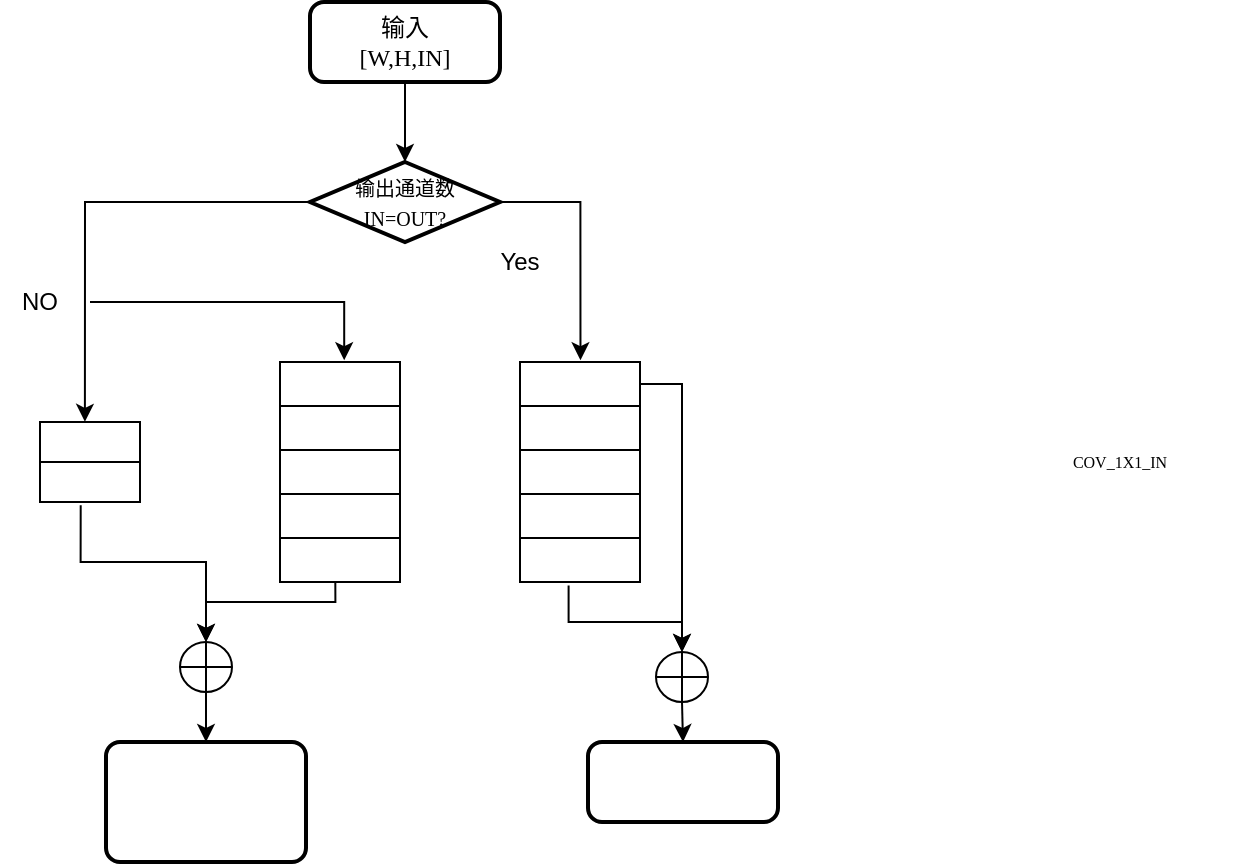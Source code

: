 <mxfile version="14.6.6" type="github">
  <diagram id="wYmVLpmAnNn81bupKIBR" name="第 1 页">
    <mxGraphModel dx="834" dy="471" grid="1" gridSize="10" guides="1" tooltips="1" connect="1" arrows="1" fold="1" page="1" pageScale="1" pageWidth="850" pageHeight="1100" math="0" shadow="0">
      <root>
        <mxCell id="0" />
        <mxCell id="1" parent="0" />
        <mxCell id="jyxkSqsDHHUgolSDFSHO-33" style="edgeStyle=orthogonalEdgeStyle;rounded=0;orthogonalLoop=1;jettySize=auto;html=1;exitX=0.5;exitY=1;exitDx=0;exitDy=0;entryX=0.5;entryY=0;entryDx=0;entryDy=0;entryPerimeter=0;" edge="1" parent="1" source="jyxkSqsDHHUgolSDFSHO-1" target="jyxkSqsDHHUgolSDFSHO-2">
          <mxGeometry relative="1" as="geometry" />
        </mxCell>
        <mxCell id="jyxkSqsDHHUgolSDFSHO-1" value="&lt;font face=&quot;Times New Roman&quot;&gt;输入&lt;br&gt;[W,H,IN]&lt;/font&gt;" style="rounded=1;whiteSpace=wrap;html=1;absoluteArcSize=1;arcSize=14;strokeWidth=2;" vertex="1" parent="1">
          <mxGeometry x="285" y="160" width="95" height="40" as="geometry" />
        </mxCell>
        <mxCell id="jyxkSqsDHHUgolSDFSHO-34" style="edgeStyle=orthogonalEdgeStyle;rounded=0;orthogonalLoop=1;jettySize=auto;html=1;exitX=1;exitY=0.5;exitDx=0;exitDy=0;exitPerimeter=0;entryX=0.504;entryY=-0.04;entryDx=0;entryDy=0;entryPerimeter=0;" edge="1" parent="1" source="jyxkSqsDHHUgolSDFSHO-2" target="jyxkSqsDHHUgolSDFSHO-15">
          <mxGeometry relative="1" as="geometry" />
        </mxCell>
        <mxCell id="jyxkSqsDHHUgolSDFSHO-35" style="edgeStyle=orthogonalEdgeStyle;rounded=0;orthogonalLoop=1;jettySize=auto;html=1;exitX=0;exitY=0.5;exitDx=0;exitDy=0;exitPerimeter=0;entryX=0.449;entryY=-0.004;entryDx=0;entryDy=0;entryPerimeter=0;" edge="1" parent="1" source="jyxkSqsDHHUgolSDFSHO-2" target="jyxkSqsDHHUgolSDFSHO-26">
          <mxGeometry relative="1" as="geometry" />
        </mxCell>
        <mxCell id="jyxkSqsDHHUgolSDFSHO-2" value="&lt;font style=&quot;font-size: 10px&quot; face=&quot;Times New Roman&quot;&gt;输出通道数&lt;br style=&quot;font-size: 10px&quot;&gt;IN=OUT?&lt;/font&gt;" style="strokeWidth=2;html=1;shape=mxgraph.flowchart.decision;whiteSpace=wrap;" vertex="1" parent="1">
          <mxGeometry x="285" y="240" width="95" height="40" as="geometry" />
        </mxCell>
        <mxCell id="jyxkSqsDHHUgolSDFSHO-3" value="" style="shape=table;html=1;whiteSpace=wrap;startSize=0;container=1;collapsible=0;childLayout=tableLayout;" vertex="1" parent="1">
          <mxGeometry x="270" y="340" width="60" height="110" as="geometry" />
        </mxCell>
        <mxCell id="jyxkSqsDHHUgolSDFSHO-4" value="" style="shape=partialRectangle;html=1;whiteSpace=wrap;collapsible=0;dropTarget=0;pointerEvents=0;fillColor=none;top=0;left=0;bottom=0;right=0;points=[[0,0.5],[1,0.5]];portConstraint=eastwest;" vertex="1" parent="jyxkSqsDHHUgolSDFSHO-3">
          <mxGeometry width="60" height="22" as="geometry" />
        </mxCell>
        <mxCell id="jyxkSqsDHHUgolSDFSHO-5" value="" style="shape=partialRectangle;html=1;whiteSpace=wrap;connectable=0;overflow=hidden;fillColor=none;top=0;left=0;bottom=0;right=0;" vertex="1" parent="jyxkSqsDHHUgolSDFSHO-4">
          <mxGeometry width="60" height="22" as="geometry" />
        </mxCell>
        <mxCell id="jyxkSqsDHHUgolSDFSHO-6" value="" style="shape=partialRectangle;html=1;whiteSpace=wrap;collapsible=0;dropTarget=0;pointerEvents=0;fillColor=none;top=0;left=0;bottom=0;right=0;points=[[0,0.5],[1,0.5]];portConstraint=eastwest;" vertex="1" parent="jyxkSqsDHHUgolSDFSHO-3">
          <mxGeometry y="22" width="60" height="22" as="geometry" />
        </mxCell>
        <mxCell id="jyxkSqsDHHUgolSDFSHO-7" value="" style="shape=partialRectangle;html=1;whiteSpace=wrap;connectable=0;overflow=hidden;fillColor=none;top=0;left=0;bottom=0;right=0;" vertex="1" parent="jyxkSqsDHHUgolSDFSHO-6">
          <mxGeometry width="60" height="22" as="geometry" />
        </mxCell>
        <mxCell id="jyxkSqsDHHUgolSDFSHO-8" value="" style="shape=partialRectangle;html=1;whiteSpace=wrap;collapsible=0;dropTarget=0;pointerEvents=0;fillColor=none;top=0;left=0;bottom=0;right=0;points=[[0,0.5],[1,0.5]];portConstraint=eastwest;" vertex="1" parent="jyxkSqsDHHUgolSDFSHO-3">
          <mxGeometry y="44" width="60" height="22" as="geometry" />
        </mxCell>
        <mxCell id="jyxkSqsDHHUgolSDFSHO-9" value="" style="shape=partialRectangle;html=1;whiteSpace=wrap;connectable=0;overflow=hidden;fillColor=none;top=0;left=0;bottom=0;right=0;" vertex="1" parent="jyxkSqsDHHUgolSDFSHO-8">
          <mxGeometry width="60" height="22" as="geometry" />
        </mxCell>
        <mxCell id="jyxkSqsDHHUgolSDFSHO-10" value="" style="shape=partialRectangle;html=1;whiteSpace=wrap;collapsible=0;dropTarget=0;pointerEvents=0;fillColor=none;top=0;left=0;bottom=0;right=0;points=[[0,0.5],[1,0.5]];portConstraint=eastwest;" vertex="1" parent="jyxkSqsDHHUgolSDFSHO-3">
          <mxGeometry y="66" width="60" height="22" as="geometry" />
        </mxCell>
        <mxCell id="jyxkSqsDHHUgolSDFSHO-11" value="" style="shape=partialRectangle;html=1;whiteSpace=wrap;connectable=0;overflow=hidden;fillColor=none;top=0;left=0;bottom=0;right=0;" vertex="1" parent="jyxkSqsDHHUgolSDFSHO-10">
          <mxGeometry width="60" height="22" as="geometry" />
        </mxCell>
        <mxCell id="jyxkSqsDHHUgolSDFSHO-12" value="" style="shape=partialRectangle;html=1;whiteSpace=wrap;collapsible=0;dropTarget=0;pointerEvents=0;fillColor=none;top=0;left=0;bottom=0;right=0;points=[[0,0.5],[1,0.5]];portConstraint=eastwest;" vertex="1" parent="jyxkSqsDHHUgolSDFSHO-3">
          <mxGeometry y="88" width="60" height="22" as="geometry" />
        </mxCell>
        <mxCell id="jyxkSqsDHHUgolSDFSHO-13" value="" style="shape=partialRectangle;html=1;whiteSpace=wrap;connectable=0;overflow=hidden;fillColor=none;top=0;left=0;bottom=0;right=0;" vertex="1" parent="jyxkSqsDHHUgolSDFSHO-12">
          <mxGeometry width="60" height="22" as="geometry" />
        </mxCell>
        <mxCell id="jyxkSqsDHHUgolSDFSHO-14" value="" style="shape=table;html=1;whiteSpace=wrap;startSize=0;container=1;collapsible=0;childLayout=tableLayout;" vertex="1" parent="1">
          <mxGeometry x="390" y="340" width="60" height="110" as="geometry" />
        </mxCell>
        <mxCell id="jyxkSqsDHHUgolSDFSHO-15" value="" style="shape=partialRectangle;html=1;whiteSpace=wrap;collapsible=0;dropTarget=0;pointerEvents=0;fillColor=none;top=0;left=0;bottom=0;right=0;points=[[0,0.5],[1,0.5]];portConstraint=eastwest;" vertex="1" parent="jyxkSqsDHHUgolSDFSHO-14">
          <mxGeometry width="60" height="22" as="geometry" />
        </mxCell>
        <mxCell id="jyxkSqsDHHUgolSDFSHO-16" value="" style="shape=partialRectangle;html=1;whiteSpace=wrap;connectable=0;overflow=hidden;fillColor=none;top=0;left=0;bottom=0;right=0;" vertex="1" parent="jyxkSqsDHHUgolSDFSHO-15">
          <mxGeometry width="60" height="22" as="geometry" />
        </mxCell>
        <mxCell id="jyxkSqsDHHUgolSDFSHO-17" value="" style="shape=partialRectangle;html=1;whiteSpace=wrap;collapsible=0;dropTarget=0;pointerEvents=0;fillColor=none;top=0;left=0;bottom=0;right=0;points=[[0,0.5],[1,0.5]];portConstraint=eastwest;" vertex="1" parent="jyxkSqsDHHUgolSDFSHO-14">
          <mxGeometry y="22" width="60" height="22" as="geometry" />
        </mxCell>
        <mxCell id="jyxkSqsDHHUgolSDFSHO-18" value="" style="shape=partialRectangle;html=1;whiteSpace=wrap;connectable=0;overflow=hidden;fillColor=none;top=0;left=0;bottom=0;right=0;" vertex="1" parent="jyxkSqsDHHUgolSDFSHO-17">
          <mxGeometry width="60" height="22" as="geometry" />
        </mxCell>
        <mxCell id="jyxkSqsDHHUgolSDFSHO-19" value="" style="shape=partialRectangle;html=1;whiteSpace=wrap;collapsible=0;dropTarget=0;pointerEvents=0;fillColor=none;top=0;left=0;bottom=0;right=0;points=[[0,0.5],[1,0.5]];portConstraint=eastwest;" vertex="1" parent="jyxkSqsDHHUgolSDFSHO-14">
          <mxGeometry y="44" width="60" height="22" as="geometry" />
        </mxCell>
        <mxCell id="jyxkSqsDHHUgolSDFSHO-20" value="" style="shape=partialRectangle;html=1;whiteSpace=wrap;connectable=0;overflow=hidden;fillColor=none;top=0;left=0;bottom=0;right=0;" vertex="1" parent="jyxkSqsDHHUgolSDFSHO-19">
          <mxGeometry width="60" height="22" as="geometry" />
        </mxCell>
        <mxCell id="jyxkSqsDHHUgolSDFSHO-21" value="" style="shape=partialRectangle;html=1;whiteSpace=wrap;collapsible=0;dropTarget=0;pointerEvents=0;fillColor=none;top=0;left=0;bottom=0;right=0;points=[[0,0.5],[1,0.5]];portConstraint=eastwest;" vertex="1" parent="jyxkSqsDHHUgolSDFSHO-14">
          <mxGeometry y="66" width="60" height="22" as="geometry" />
        </mxCell>
        <mxCell id="jyxkSqsDHHUgolSDFSHO-22" value="" style="shape=partialRectangle;html=1;whiteSpace=wrap;connectable=0;overflow=hidden;fillColor=none;top=0;left=0;bottom=0;right=0;" vertex="1" parent="jyxkSqsDHHUgolSDFSHO-21">
          <mxGeometry width="60" height="22" as="geometry" />
        </mxCell>
        <mxCell id="jyxkSqsDHHUgolSDFSHO-23" value="" style="shape=partialRectangle;html=1;whiteSpace=wrap;collapsible=0;dropTarget=0;pointerEvents=0;fillColor=none;top=0;left=0;bottom=0;right=0;points=[[0,0.5],[1,0.5]];portConstraint=eastwest;" vertex="1" parent="jyxkSqsDHHUgolSDFSHO-14">
          <mxGeometry y="88" width="60" height="22" as="geometry" />
        </mxCell>
        <mxCell id="jyxkSqsDHHUgolSDFSHO-24" value="" style="shape=partialRectangle;html=1;whiteSpace=wrap;connectable=0;overflow=hidden;fillColor=none;top=0;left=0;bottom=0;right=0;" vertex="1" parent="jyxkSqsDHHUgolSDFSHO-23">
          <mxGeometry width="60" height="22" as="geometry" />
        </mxCell>
        <mxCell id="jyxkSqsDHHUgolSDFSHO-25" value="" style="shape=table;html=1;whiteSpace=wrap;startSize=0;container=1;collapsible=0;childLayout=tableLayout;" vertex="1" parent="1">
          <mxGeometry x="150" y="370" width="50" height="40" as="geometry" />
        </mxCell>
        <mxCell id="jyxkSqsDHHUgolSDFSHO-26" value="" style="shape=partialRectangle;html=1;whiteSpace=wrap;collapsible=0;dropTarget=0;pointerEvents=0;fillColor=none;top=0;left=0;bottom=0;right=0;points=[[0,0.5],[1,0.5]];portConstraint=eastwest;" vertex="1" parent="jyxkSqsDHHUgolSDFSHO-25">
          <mxGeometry width="50" height="20" as="geometry" />
        </mxCell>
        <mxCell id="jyxkSqsDHHUgolSDFSHO-27" value="" style="shape=partialRectangle;html=1;whiteSpace=wrap;connectable=0;overflow=hidden;fillColor=none;top=0;left=0;bottom=0;right=0;" vertex="1" parent="jyxkSqsDHHUgolSDFSHO-26">
          <mxGeometry width="50" height="20" as="geometry" />
        </mxCell>
        <mxCell id="jyxkSqsDHHUgolSDFSHO-28" value="" style="shape=partialRectangle;html=1;whiteSpace=wrap;collapsible=0;dropTarget=0;pointerEvents=0;fillColor=none;top=0;left=0;bottom=0;right=0;points=[[0,0.5],[1,0.5]];portConstraint=eastwest;" vertex="1" parent="jyxkSqsDHHUgolSDFSHO-25">
          <mxGeometry y="20" width="50" height="20" as="geometry" />
        </mxCell>
        <mxCell id="jyxkSqsDHHUgolSDFSHO-29" value="" style="shape=partialRectangle;html=1;whiteSpace=wrap;connectable=0;overflow=hidden;fillColor=none;top=0;left=0;bottom=0;right=0;" vertex="1" parent="jyxkSqsDHHUgolSDFSHO-28">
          <mxGeometry width="50" height="20" as="geometry" />
        </mxCell>
        <mxCell id="jyxkSqsDHHUgolSDFSHO-31" value="" style="rounded=1;whiteSpace=wrap;html=1;absoluteArcSize=1;arcSize=14;strokeWidth=2;" vertex="1" parent="1">
          <mxGeometry x="183" y="530" width="100" height="60" as="geometry" />
        </mxCell>
        <mxCell id="jyxkSqsDHHUgolSDFSHO-32" value="" style="rounded=1;whiteSpace=wrap;html=1;absoluteArcSize=1;arcSize=14;strokeWidth=2;" vertex="1" parent="1">
          <mxGeometry x="424" y="530" width="95" height="40" as="geometry" />
        </mxCell>
        <mxCell id="jyxkSqsDHHUgolSDFSHO-36" style="edgeStyle=orthogonalEdgeStyle;rounded=0;orthogonalLoop=1;jettySize=auto;html=1;entryX=0.535;entryY=-0.04;entryDx=0;entryDy=0;entryPerimeter=0;" edge="1" parent="1" target="jyxkSqsDHHUgolSDFSHO-4">
          <mxGeometry relative="1" as="geometry">
            <mxPoint x="175" y="310" as="sourcePoint" />
            <Array as="points">
              <mxPoint x="175" y="310" />
              <mxPoint x="302" y="310" />
            </Array>
          </mxGeometry>
        </mxCell>
        <mxCell id="jyxkSqsDHHUgolSDFSHO-42" style="edgeStyle=orthogonalEdgeStyle;rounded=0;orthogonalLoop=1;jettySize=auto;html=1;exitX=0.5;exitY=1;exitDx=0;exitDy=0;exitPerimeter=0;entryX=0.5;entryY=0;entryDx=0;entryDy=0;" edge="1" parent="1" source="jyxkSqsDHHUgolSDFSHO-39" target="jyxkSqsDHHUgolSDFSHO-32">
          <mxGeometry relative="1" as="geometry" />
        </mxCell>
        <mxCell id="jyxkSqsDHHUgolSDFSHO-39" value="" style="verticalLabelPosition=bottom;verticalAlign=top;html=1;shape=mxgraph.flowchart.summing_function;" vertex="1" parent="1">
          <mxGeometry x="458" y="485" width="26" height="25" as="geometry" />
        </mxCell>
        <mxCell id="jyxkSqsDHHUgolSDFSHO-40" style="edgeStyle=orthogonalEdgeStyle;rounded=0;orthogonalLoop=1;jettySize=auto;html=1;exitX=1;exitY=0.5;exitDx=0;exitDy=0;entryX=0.5;entryY=0;entryDx=0;entryDy=0;entryPerimeter=0;" edge="1" parent="1" source="jyxkSqsDHHUgolSDFSHO-15" target="jyxkSqsDHHUgolSDFSHO-39">
          <mxGeometry relative="1" as="geometry" />
        </mxCell>
        <mxCell id="jyxkSqsDHHUgolSDFSHO-41" style="edgeStyle=orthogonalEdgeStyle;rounded=0;orthogonalLoop=1;jettySize=auto;html=1;exitX=0.405;exitY=1.08;exitDx=0;exitDy=0;entryX=0.5;entryY=0;entryDx=0;entryDy=0;entryPerimeter=0;exitPerimeter=0;" edge="1" parent="1" source="jyxkSqsDHHUgolSDFSHO-23" target="jyxkSqsDHHUgolSDFSHO-39">
          <mxGeometry relative="1" as="geometry">
            <Array as="points">
              <mxPoint x="414" y="470" />
              <mxPoint x="471" y="470" />
            </Array>
          </mxGeometry>
        </mxCell>
        <mxCell id="jyxkSqsDHHUgolSDFSHO-45" style="edgeStyle=orthogonalEdgeStyle;rounded=0;orthogonalLoop=1;jettySize=auto;html=1;exitX=0.5;exitY=1;exitDx=0;exitDy=0;exitPerimeter=0;" edge="1" parent="1" source="jyxkSqsDHHUgolSDFSHO-43" target="jyxkSqsDHHUgolSDFSHO-31">
          <mxGeometry relative="1" as="geometry" />
        </mxCell>
        <mxCell id="jyxkSqsDHHUgolSDFSHO-43" value="" style="verticalLabelPosition=bottom;verticalAlign=top;html=1;shape=mxgraph.flowchart.summing_function;" vertex="1" parent="1">
          <mxGeometry x="220" y="480" width="26" height="25" as="geometry" />
        </mxCell>
        <mxCell id="jyxkSqsDHHUgolSDFSHO-46" style="edgeStyle=orthogonalEdgeStyle;rounded=0;orthogonalLoop=1;jettySize=auto;html=1;exitX=0.407;exitY=1.083;exitDx=0;exitDy=0;entryX=0.5;entryY=0;entryDx=0;entryDy=0;entryPerimeter=0;exitPerimeter=0;" edge="1" parent="1" source="jyxkSqsDHHUgolSDFSHO-28" target="jyxkSqsDHHUgolSDFSHO-43">
          <mxGeometry relative="1" as="geometry">
            <Array as="points">
              <mxPoint x="170" y="440" />
              <mxPoint x="233" y="440" />
            </Array>
          </mxGeometry>
        </mxCell>
        <mxCell id="jyxkSqsDHHUgolSDFSHO-47" style="edgeStyle=orthogonalEdgeStyle;rounded=0;orthogonalLoop=1;jettySize=auto;html=1;exitX=0.461;exitY=1.015;exitDx=0;exitDy=0;entryX=0.5;entryY=0;entryDx=0;entryDy=0;entryPerimeter=0;exitPerimeter=0;" edge="1" parent="1" source="jyxkSqsDHHUgolSDFSHO-12" target="jyxkSqsDHHUgolSDFSHO-43">
          <mxGeometry relative="1" as="geometry">
            <Array as="points">
              <mxPoint x="298" y="460" />
              <mxPoint x="233" y="460" />
            </Array>
          </mxGeometry>
        </mxCell>
        <mxCell id="jyxkSqsDHHUgolSDFSHO-48" value="NO" style="text;html=1;strokeColor=none;fillColor=none;align=center;verticalAlign=middle;whiteSpace=wrap;rounded=0;" vertex="1" parent="1">
          <mxGeometry x="130" y="300" width="40" height="20" as="geometry" />
        </mxCell>
        <mxCell id="jyxkSqsDHHUgolSDFSHO-49" value="Yes" style="text;html=1;strokeColor=none;fillColor=none;align=center;verticalAlign=middle;whiteSpace=wrap;rounded=0;" vertex="1" parent="1">
          <mxGeometry x="370" y="280" width="40" height="20" as="geometry" />
        </mxCell>
        <mxCell id="jyxkSqsDHHUgolSDFSHO-52" value="&lt;font style=&quot;font-size: 8px&quot;&gt;COV_1X1_IN&lt;/font&gt;" style="text;html=1;strokeColor=none;fillColor=none;align=center;verticalAlign=middle;whiteSpace=wrap;rounded=0;fontFamily=Times New Roman;fontSize=7;fontStyle=0" vertex="1" parent="1">
          <mxGeometry x="630" y="360" width="120" height="60" as="geometry" />
        </mxCell>
      </root>
    </mxGraphModel>
  </diagram>
</mxfile>
